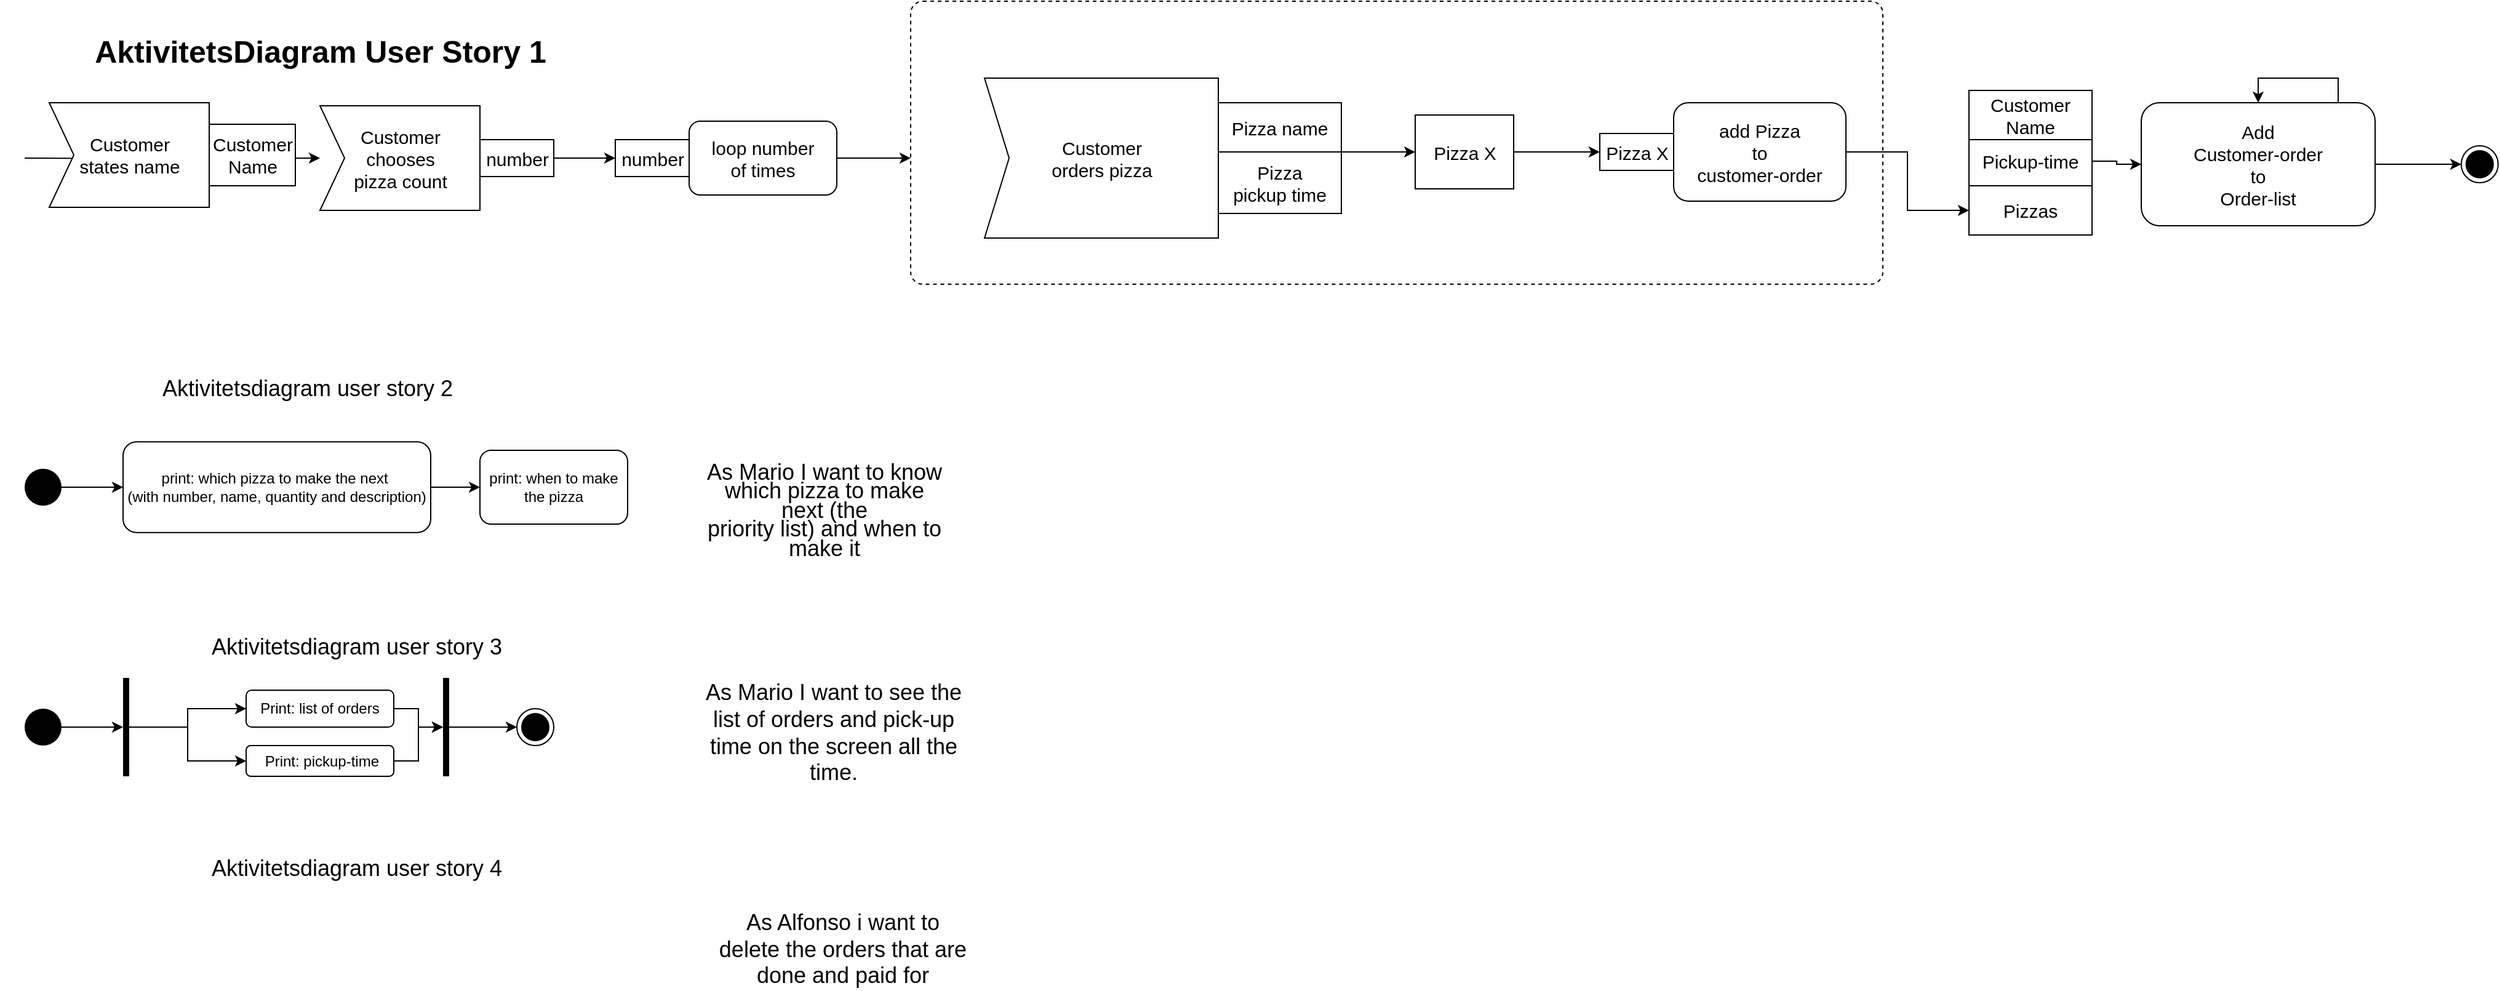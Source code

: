 <mxfile version="17.4.6" type="github">
  <diagram id="Llr04aB2i8rG7F-lMMOM" name="Page-1">
    <mxGraphModel dx="1278" dy="545" grid="1" gridSize="10" guides="1" tooltips="1" connect="1" arrows="1" fold="1" page="1" pageScale="1" pageWidth="1169" pageHeight="1654" math="0" shadow="0">
      <root>
        <mxCell id="0" />
        <mxCell id="1" parent="0" />
        <mxCell id="DAa2m_oaoPKP5t2TtPUq-28" value="" style="html=1;align=center;verticalAlign=top;rounded=1;absoluteArcSize=1;arcSize=20;dashed=1;fontSize=15;" vertex="1" parent="1">
          <mxGeometry x="760" y="70" width="790" height="230" as="geometry" />
        </mxCell>
        <mxCell id="2Cyx6ej7TCa64QBJHTCq-1" value="&lt;font style=&quot;font-size: 18px&quot;&gt;As Mario I want to see the list of orders and pick-up time on the screen all the time.&lt;/font&gt;" style="text;html=1;strokeColor=none;fillColor=none;align=center;verticalAlign=middle;whiteSpace=wrap;rounded=0;" parent="1" vertex="1">
          <mxGeometry x="585" y="620" width="225" height="90" as="geometry" />
        </mxCell>
        <mxCell id="2Cyx6ej7TCa64QBJHTCq-17" value="" style="edgeStyle=orthogonalEdgeStyle;rounded=0;orthogonalLoop=1;jettySize=auto;html=1;fontSize=18;" parent="1" source="2Cyx6ej7TCa64QBJHTCq-2" target="2Cyx6ej7TCa64QBJHTCq-5" edge="1">
          <mxGeometry relative="1" as="geometry" />
        </mxCell>
        <mxCell id="2Cyx6ej7TCa64QBJHTCq-2" value="" style="ellipse;fillColor=#000000;strokeColor=none;" parent="1" vertex="1">
          <mxGeometry x="40" y="450" width="30" height="30" as="geometry" />
        </mxCell>
        <mxCell id="2Cyx6ej7TCa64QBJHTCq-19" value="" style="edgeStyle=orthogonalEdgeStyle;rounded=0;orthogonalLoop=1;jettySize=auto;html=1;fontSize=18;" parent="1" source="2Cyx6ej7TCa64QBJHTCq-5" target="2Cyx6ej7TCa64QBJHTCq-18" edge="1">
          <mxGeometry relative="1" as="geometry" />
        </mxCell>
        <mxCell id="2Cyx6ej7TCa64QBJHTCq-5" value="print: which pizza to make the next&amp;nbsp;&lt;br&gt;(with number, name, quantity and description)" style="rounded=1;whiteSpace=wrap;html=1;" parent="1" vertex="1">
          <mxGeometry x="120" y="428.13" width="250" height="73.75" as="geometry" />
        </mxCell>
        <mxCell id="2Cyx6ej7TCa64QBJHTCq-7" value="&lt;p class=&quot;MsoNormal&quot;&gt;&lt;span lang=&quot;EN-US&quot; style=&quot;line-height: 107%&quot;&gt;&lt;font style=&quot;font-size: 18px&quot;&gt;As Mario I want to know which pizza to make next (the&lt;br&gt;priority list) and when to make it&lt;/font&gt;&lt;/span&gt;&lt;/p&gt;" style="text;html=1;strokeColor=none;fillColor=none;align=center;verticalAlign=middle;whiteSpace=wrap;rounded=0;" parent="1" vertex="1">
          <mxGeometry x="590" y="480" width="200" height="10" as="geometry" />
        </mxCell>
        <mxCell id="2Cyx6ej7TCa64QBJHTCq-8" value="Aktivitetsdiagram user story 2" style="text;html=1;strokeColor=none;fillColor=none;align=center;verticalAlign=middle;whiteSpace=wrap;rounded=0;fontSize=18;" parent="1" vertex="1">
          <mxGeometry x="20" y="370" width="500" height="30" as="geometry" />
        </mxCell>
        <mxCell id="2Cyx6ej7TCa64QBJHTCq-9" value="Aktivitetsdiagram user story 3" style="text;html=1;strokeColor=none;fillColor=none;align=center;verticalAlign=middle;whiteSpace=wrap;rounded=0;fontSize=18;" parent="1" vertex="1">
          <mxGeometry x="60" y="580" width="500" height="30" as="geometry" />
        </mxCell>
        <mxCell id="DAa2m_oaoPKP5t2TtPUq-33" value="" style="edgeStyle=orthogonalEdgeStyle;rounded=0;orthogonalLoop=1;jettySize=auto;html=1;" edge="1" parent="1" source="2Cyx6ej7TCa64QBJHTCq-13" target="DAa2m_oaoPKP5t2TtPUq-30">
          <mxGeometry relative="1" as="geometry" />
        </mxCell>
        <mxCell id="2Cyx6ej7TCa64QBJHTCq-13" value="" style="ellipse;fillColor=#000000;strokeColor=none;" parent="1" vertex="1">
          <mxGeometry x="40" y="645" width="30" height="30" as="geometry" />
        </mxCell>
        <mxCell id="DAa2m_oaoPKP5t2TtPUq-38" value="" style="edgeStyle=orthogonalEdgeStyle;rounded=0;orthogonalLoop=1;jettySize=auto;html=1;" edge="1" parent="1" source="2Cyx6ej7TCa64QBJHTCq-15" target="DAa2m_oaoPKP5t2TtPUq-37">
          <mxGeometry relative="1" as="geometry" />
        </mxCell>
        <mxCell id="2Cyx6ej7TCa64QBJHTCq-15" value="Print: list of orders" style="rounded=1;whiteSpace=wrap;html=1;" parent="1" vertex="1">
          <mxGeometry x="220" y="630" width="120" height="30" as="geometry" />
        </mxCell>
        <mxCell id="2Cyx6ej7TCa64QBJHTCq-18" value="print: when to make the pizza" style="whiteSpace=wrap;html=1;rounded=1;" parent="1" vertex="1">
          <mxGeometry x="410" y="435.005" width="120" height="60" as="geometry" />
        </mxCell>
        <mxCell id="2Cyx6ej7TCa64QBJHTCq-20" value="As Alfonso i want to delete the orders that are done and paid for" style="text;html=1;strokeColor=none;fillColor=none;align=center;verticalAlign=middle;whiteSpace=wrap;rounded=0;fontSize=18;" parent="1" vertex="1">
          <mxGeometry x="600" y="812" width="210" height="58" as="geometry" />
        </mxCell>
        <mxCell id="2Cyx6ej7TCa64QBJHTCq-21" value="Aktivitetsdiagram user story 4" style="text;html=1;strokeColor=none;fillColor=none;align=center;verticalAlign=middle;whiteSpace=wrap;rounded=0;fontSize=18;" parent="1" vertex="1">
          <mxGeometry x="60" y="760" width="500" height="30" as="geometry" />
        </mxCell>
        <mxCell id="DAa2m_oaoPKP5t2TtPUq-1" value="" style="edgeStyle=orthogonalEdgeStyle;rounded=0;orthogonalLoop=1;jettySize=auto;html=1;fontSize=15;" edge="1" parent="1" target="DAa2m_oaoPKP5t2TtPUq-12">
          <mxGeometry relative="1" as="geometry">
            <mxPoint x="40" y="197.5" as="sourcePoint" />
          </mxGeometry>
        </mxCell>
        <mxCell id="DAa2m_oaoPKP5t2TtPUq-2" value="Customer &lt;br style=&quot;font-size: 15px;&quot;&gt;orders pizza" style="html=1;shape=mxgraph.infographic.ribbonSimple;notch1=20;notch2=0;align=center;verticalAlign=middle;fontSize=15;fontStyle=0;fillColor=#FFFFFF;horizontal=1;" vertex="1" parent="1">
          <mxGeometry x="820" y="132.5" width="190" height="130" as="geometry" />
        </mxCell>
        <mxCell id="DAa2m_oaoPKP5t2TtPUq-3" value="" style="edgeStyle=orthogonalEdgeStyle;rounded=0;orthogonalLoop=1;jettySize=auto;html=1;horizontal=1;fontSize=15;" edge="1" parent="1" source="DAa2m_oaoPKP5t2TtPUq-5">
          <mxGeometry relative="1" as="geometry">
            <mxPoint x="1170" y="192.5" as="targetPoint" />
            <Array as="points">
              <mxPoint x="1140" y="192.5" />
              <mxPoint x="1140" y="192.5" />
            </Array>
          </mxGeometry>
        </mxCell>
        <mxCell id="DAa2m_oaoPKP5t2TtPUq-4" value="" style="edgeStyle=orthogonalEdgeStyle;rounded=0;orthogonalLoop=1;jettySize=auto;html=1;horizontal=1;fontSize=15;" edge="1" parent="1" source="DAa2m_oaoPKP5t2TtPUq-5" target="DAa2m_oaoPKP5t2TtPUq-8">
          <mxGeometry relative="1" as="geometry" />
        </mxCell>
        <mxCell id="DAa2m_oaoPKP5t2TtPUq-5" value="Pizza name" style="whiteSpace=wrap;html=1;fontSize=15;fillColor=#FFFFFF;fontStyle=0;horizontal=1;" vertex="1" parent="1">
          <mxGeometry x="1010" y="152.5" width="100" height="40" as="geometry" />
        </mxCell>
        <mxCell id="DAa2m_oaoPKP5t2TtPUq-6" value="" style="edgeStyle=orthogonalEdgeStyle;rounded=0;orthogonalLoop=1;jettySize=auto;html=1;fontSize=15;entryX=0;entryY=0.5;entryDx=0;entryDy=0;" edge="1" parent="1" source="DAa2m_oaoPKP5t2TtPUq-7" target="DAa2m_oaoPKP5t2TtPUq-19">
          <mxGeometry relative="1" as="geometry">
            <mxPoint x="1610" y="192.5" as="targetPoint" />
          </mxGeometry>
        </mxCell>
        <mxCell id="DAa2m_oaoPKP5t2TtPUq-7" value="add Pizza&lt;br style=&quot;font-size: 15px&quot;&gt;to &lt;br&gt;customer-order" style="rounded=1;whiteSpace=wrap;html=1;fontSize=15;fillColor=#FFFFFF;fontStyle=0;horizontal=1;" vertex="1" parent="1">
          <mxGeometry x="1380" y="152.5" width="140" height="80" as="geometry" />
        </mxCell>
        <mxCell id="DAa2m_oaoPKP5t2TtPUq-8" value="Pizza&lt;br style=&quot;font-size: 15px;&quot;&gt;pickup time" style="whiteSpace=wrap;html=1;fontSize=15;fillColor=#FFFFFF;fontStyle=0;horizontal=1;" vertex="1" parent="1">
          <mxGeometry x="1010" y="192.5" width="100" height="50" as="geometry" />
        </mxCell>
        <mxCell id="DAa2m_oaoPKP5t2TtPUq-9" value="" style="edgeStyle=orthogonalEdgeStyle;rounded=0;orthogonalLoop=1;jettySize=auto;html=1;horizontal=1;fontSize=15;" edge="1" parent="1" source="DAa2m_oaoPKP5t2TtPUq-10" target="DAa2m_oaoPKP5t2TtPUq-11">
          <mxGeometry relative="1" as="geometry">
            <mxPoint x="1330" y="192.5" as="targetPoint" />
          </mxGeometry>
        </mxCell>
        <mxCell id="DAa2m_oaoPKP5t2TtPUq-10" value="Pizza X" style="text;html=1;align=center;verticalAlign=middle;dashed=0;fillColor=#ffffff;strokeColor=#000000;horizontal=1;fontSize=15;" vertex="1" parent="1">
          <mxGeometry x="1170" y="162.5" width="80" height="60" as="geometry" />
        </mxCell>
        <mxCell id="DAa2m_oaoPKP5t2TtPUq-11" value="Pizza X" style="text;html=1;align=center;verticalAlign=middle;dashed=0;fillColor=#ffffff;strokeColor=#000000;fontSize=15;" vertex="1" parent="1">
          <mxGeometry x="1320.0" y="177.5" width="60" height="30" as="geometry" />
        </mxCell>
        <mxCell id="DAa2m_oaoPKP5t2TtPUq-12" value="Customer &lt;br style=&quot;font-size: 15px&quot;&gt;chooses&lt;br&gt;pizza count" style="html=1;shape=mxgraph.infographic.ribbonSimple;notch1=20;notch2=0;align=center;verticalAlign=middle;fontSize=15;fontStyle=0;fillColor=#FFFFFF;horizontal=1;" vertex="1" parent="1">
          <mxGeometry x="280" y="155" width="130" height="85" as="geometry" />
        </mxCell>
        <mxCell id="DAa2m_oaoPKP5t2TtPUq-13" value="" style="edgeStyle=orthogonalEdgeStyle;rounded=0;orthogonalLoop=1;jettySize=auto;html=1;fontSize=15;" edge="1" parent="1" source="DAa2m_oaoPKP5t2TtPUq-14" target="DAa2m_oaoPKP5t2TtPUq-17">
          <mxGeometry relative="1" as="geometry" />
        </mxCell>
        <mxCell id="DAa2m_oaoPKP5t2TtPUq-14" value="number" style="text;html=1;align=center;verticalAlign=middle;dashed=0;fillColor=#ffffff;strokeColor=#000000;fontSize=15;" vertex="1" parent="1">
          <mxGeometry x="410" y="182.5" width="60" height="30" as="geometry" />
        </mxCell>
        <mxCell id="DAa2m_oaoPKP5t2TtPUq-15" value="" style="edgeStyle=orthogonalEdgeStyle;rounded=0;orthogonalLoop=1;jettySize=auto;html=1;fontSize=15;" edge="1" parent="1" source="DAa2m_oaoPKP5t2TtPUq-16">
          <mxGeometry relative="1" as="geometry">
            <mxPoint x="760" y="197.5" as="targetPoint" />
          </mxGeometry>
        </mxCell>
        <mxCell id="DAa2m_oaoPKP5t2TtPUq-16" value="loop number&lt;br&gt;of times" style="rounded=1;whiteSpace=wrap;html=1;fontSize=15;fillColor=#ffffff;strokeColor=#000000;gradientColor=none;dashed=0;" vertex="1" parent="1">
          <mxGeometry x="580" y="167.5" width="120" height="60" as="geometry" />
        </mxCell>
        <mxCell id="DAa2m_oaoPKP5t2TtPUq-17" value="number" style="text;html=1;align=center;verticalAlign=middle;dashed=0;fillColor=#ffffff;strokeColor=#000000;fontSize=15;" vertex="1" parent="1">
          <mxGeometry x="520" y="182.5" width="60" height="30" as="geometry" />
        </mxCell>
        <mxCell id="DAa2m_oaoPKP5t2TtPUq-18" value="" style="edgeStyle=orthogonalEdgeStyle;rounded=0;orthogonalLoop=1;jettySize=auto;html=1;fontSize=15;" edge="1" parent="1" target="DAa2m_oaoPKP5t2TtPUq-23">
          <mxGeometry relative="1" as="geometry">
            <mxPoint x="1940" y="192.5" as="sourcePoint" />
          </mxGeometry>
        </mxCell>
        <mxCell id="DAa2m_oaoPKP5t2TtPUq-19" value="Pizzas" style="rounded=0;whiteSpace=wrap;html=1;labelBackgroundColor=none;fontSize=15;" vertex="1" parent="1">
          <mxGeometry x="1620" y="220" width="100" height="40" as="geometry" />
        </mxCell>
        <mxCell id="DAa2m_oaoPKP5t2TtPUq-29" value="" style="edgeStyle=orthogonalEdgeStyle;rounded=0;orthogonalLoop=1;jettySize=auto;html=1;" edge="1" parent="1" source="DAa2m_oaoPKP5t2TtPUq-20" target="DAa2m_oaoPKP5t2TtPUq-23">
          <mxGeometry relative="1" as="geometry" />
        </mxCell>
        <mxCell id="DAa2m_oaoPKP5t2TtPUq-20" value="Pickup-time" style="rounded=0;whiteSpace=wrap;html=1;labelBackgroundColor=none;fontSize=15;" vertex="1" parent="1">
          <mxGeometry x="1620" y="180" width="100" height="40" as="geometry" />
        </mxCell>
        <mxCell id="DAa2m_oaoPKP5t2TtPUq-21" value="Customer&lt;br&gt;Name" style="rounded=0;whiteSpace=wrap;html=1;labelBackgroundColor=none;fontSize=15;" vertex="1" parent="1">
          <mxGeometry x="1620" y="142.5" width="100" height="40" as="geometry" />
        </mxCell>
        <mxCell id="DAa2m_oaoPKP5t2TtPUq-22" value="" style="edgeStyle=orthogonalEdgeStyle;rounded=0;orthogonalLoop=1;jettySize=auto;html=1;fontSize=15;" edge="1" parent="1" source="DAa2m_oaoPKP5t2TtPUq-23" target="DAa2m_oaoPKP5t2TtPUq-26">
          <mxGeometry relative="1" as="geometry" />
        </mxCell>
        <mxCell id="DAa2m_oaoPKP5t2TtPUq-23" value="Add&lt;br&gt;Customer-order&lt;br&gt;to&lt;br&gt;Order-list" style="rounded=1;whiteSpace=wrap;html=1;labelBackgroundColor=none;fontSize=15;" vertex="1" parent="1">
          <mxGeometry x="1760" y="152.5" width="190" height="100" as="geometry" />
        </mxCell>
        <mxCell id="DAa2m_oaoPKP5t2TtPUq-24" value="Customer &lt;br style=&quot;font-size: 15px&quot;&gt;states name" style="html=1;shape=mxgraph.infographic.ribbonSimple;notch1=20;notch2=0;align=center;verticalAlign=middle;fontSize=15;fontStyle=0;fillColor=#FFFFFF;horizontal=1;" vertex="1" parent="1">
          <mxGeometry x="60" y="152.5" width="130" height="85" as="geometry" />
        </mxCell>
        <mxCell id="DAa2m_oaoPKP5t2TtPUq-25" value="Customer&lt;br&gt;Name" style="text;html=1;align=center;verticalAlign=middle;dashed=0;fillColor=#ffffff;strokeColor=#000000;fontSize=15;" vertex="1" parent="1">
          <mxGeometry x="190" y="170" width="70" height="50" as="geometry" />
        </mxCell>
        <mxCell id="DAa2m_oaoPKP5t2TtPUq-26" value="" style="ellipse;html=1;shape=endState;fillColor=#000000;strokeColor=#000000;labelBackgroundColor=none;fontSize=15;" vertex="1" parent="1">
          <mxGeometry x="2020" y="187.5" width="30" height="30" as="geometry" />
        </mxCell>
        <mxCell id="DAa2m_oaoPKP5t2TtPUq-27" value="AktivitetsDiagram User Story 1" style="text;html=1;align=center;verticalAlign=middle;resizable=0;points=[];autosize=1;strokeColor=none;fillColor=none;fontSize=25;fontStyle=1" vertex="1" parent="1">
          <mxGeometry x="90" y="90" width="380" height="40" as="geometry" />
        </mxCell>
        <mxCell id="DAa2m_oaoPKP5t2TtPUq-34" value="" style="edgeStyle=orthogonalEdgeStyle;rounded=0;orthogonalLoop=1;jettySize=auto;html=1;" edge="1" parent="1" source="DAa2m_oaoPKP5t2TtPUq-30" target="2Cyx6ej7TCa64QBJHTCq-15">
          <mxGeometry relative="1" as="geometry" />
        </mxCell>
        <mxCell id="DAa2m_oaoPKP5t2TtPUq-36" value="" style="edgeStyle=orthogonalEdgeStyle;rounded=0;orthogonalLoop=1;jettySize=auto;html=1;" edge="1" parent="1" source="DAa2m_oaoPKP5t2TtPUq-30" target="DAa2m_oaoPKP5t2TtPUq-35">
          <mxGeometry relative="1" as="geometry" />
        </mxCell>
        <mxCell id="DAa2m_oaoPKP5t2TtPUq-30" value="" style="html=1;points=[];perimeter=orthogonalPerimeter;fillColor=#000000;strokeColor=none;" vertex="1" parent="1">
          <mxGeometry x="120" y="620" width="5" height="80" as="geometry" />
        </mxCell>
        <mxCell id="DAa2m_oaoPKP5t2TtPUq-39" value="" style="edgeStyle=orthogonalEdgeStyle;rounded=0;orthogonalLoop=1;jettySize=auto;html=1;" edge="1" parent="1" source="DAa2m_oaoPKP5t2TtPUq-35" target="DAa2m_oaoPKP5t2TtPUq-37">
          <mxGeometry relative="1" as="geometry" />
        </mxCell>
        <mxCell id="DAa2m_oaoPKP5t2TtPUq-35" value="&lt;span&gt;&amp;nbsp;Print: pickup-time&lt;/span&gt;" style="rounded=1;whiteSpace=wrap;html=1;" vertex="1" parent="1">
          <mxGeometry x="220" y="675" width="120" height="25" as="geometry" />
        </mxCell>
        <mxCell id="DAa2m_oaoPKP5t2TtPUq-41" value="" style="edgeStyle=orthogonalEdgeStyle;rounded=0;orthogonalLoop=1;jettySize=auto;html=1;" edge="1" parent="1" source="DAa2m_oaoPKP5t2TtPUq-37" target="DAa2m_oaoPKP5t2TtPUq-40">
          <mxGeometry relative="1" as="geometry" />
        </mxCell>
        <mxCell id="DAa2m_oaoPKP5t2TtPUq-37" value="" style="html=1;points=[];perimeter=orthogonalPerimeter;fillColor=#000000;strokeColor=none;" vertex="1" parent="1">
          <mxGeometry x="380" y="620" width="5" height="80" as="geometry" />
        </mxCell>
        <mxCell id="DAa2m_oaoPKP5t2TtPUq-40" value="" style="ellipse;html=1;shape=endState;fillColor=#000000;strokeColor=#000000;" vertex="1" parent="1">
          <mxGeometry x="440" y="645" width="30" height="30" as="geometry" />
        </mxCell>
      </root>
    </mxGraphModel>
  </diagram>
</mxfile>
